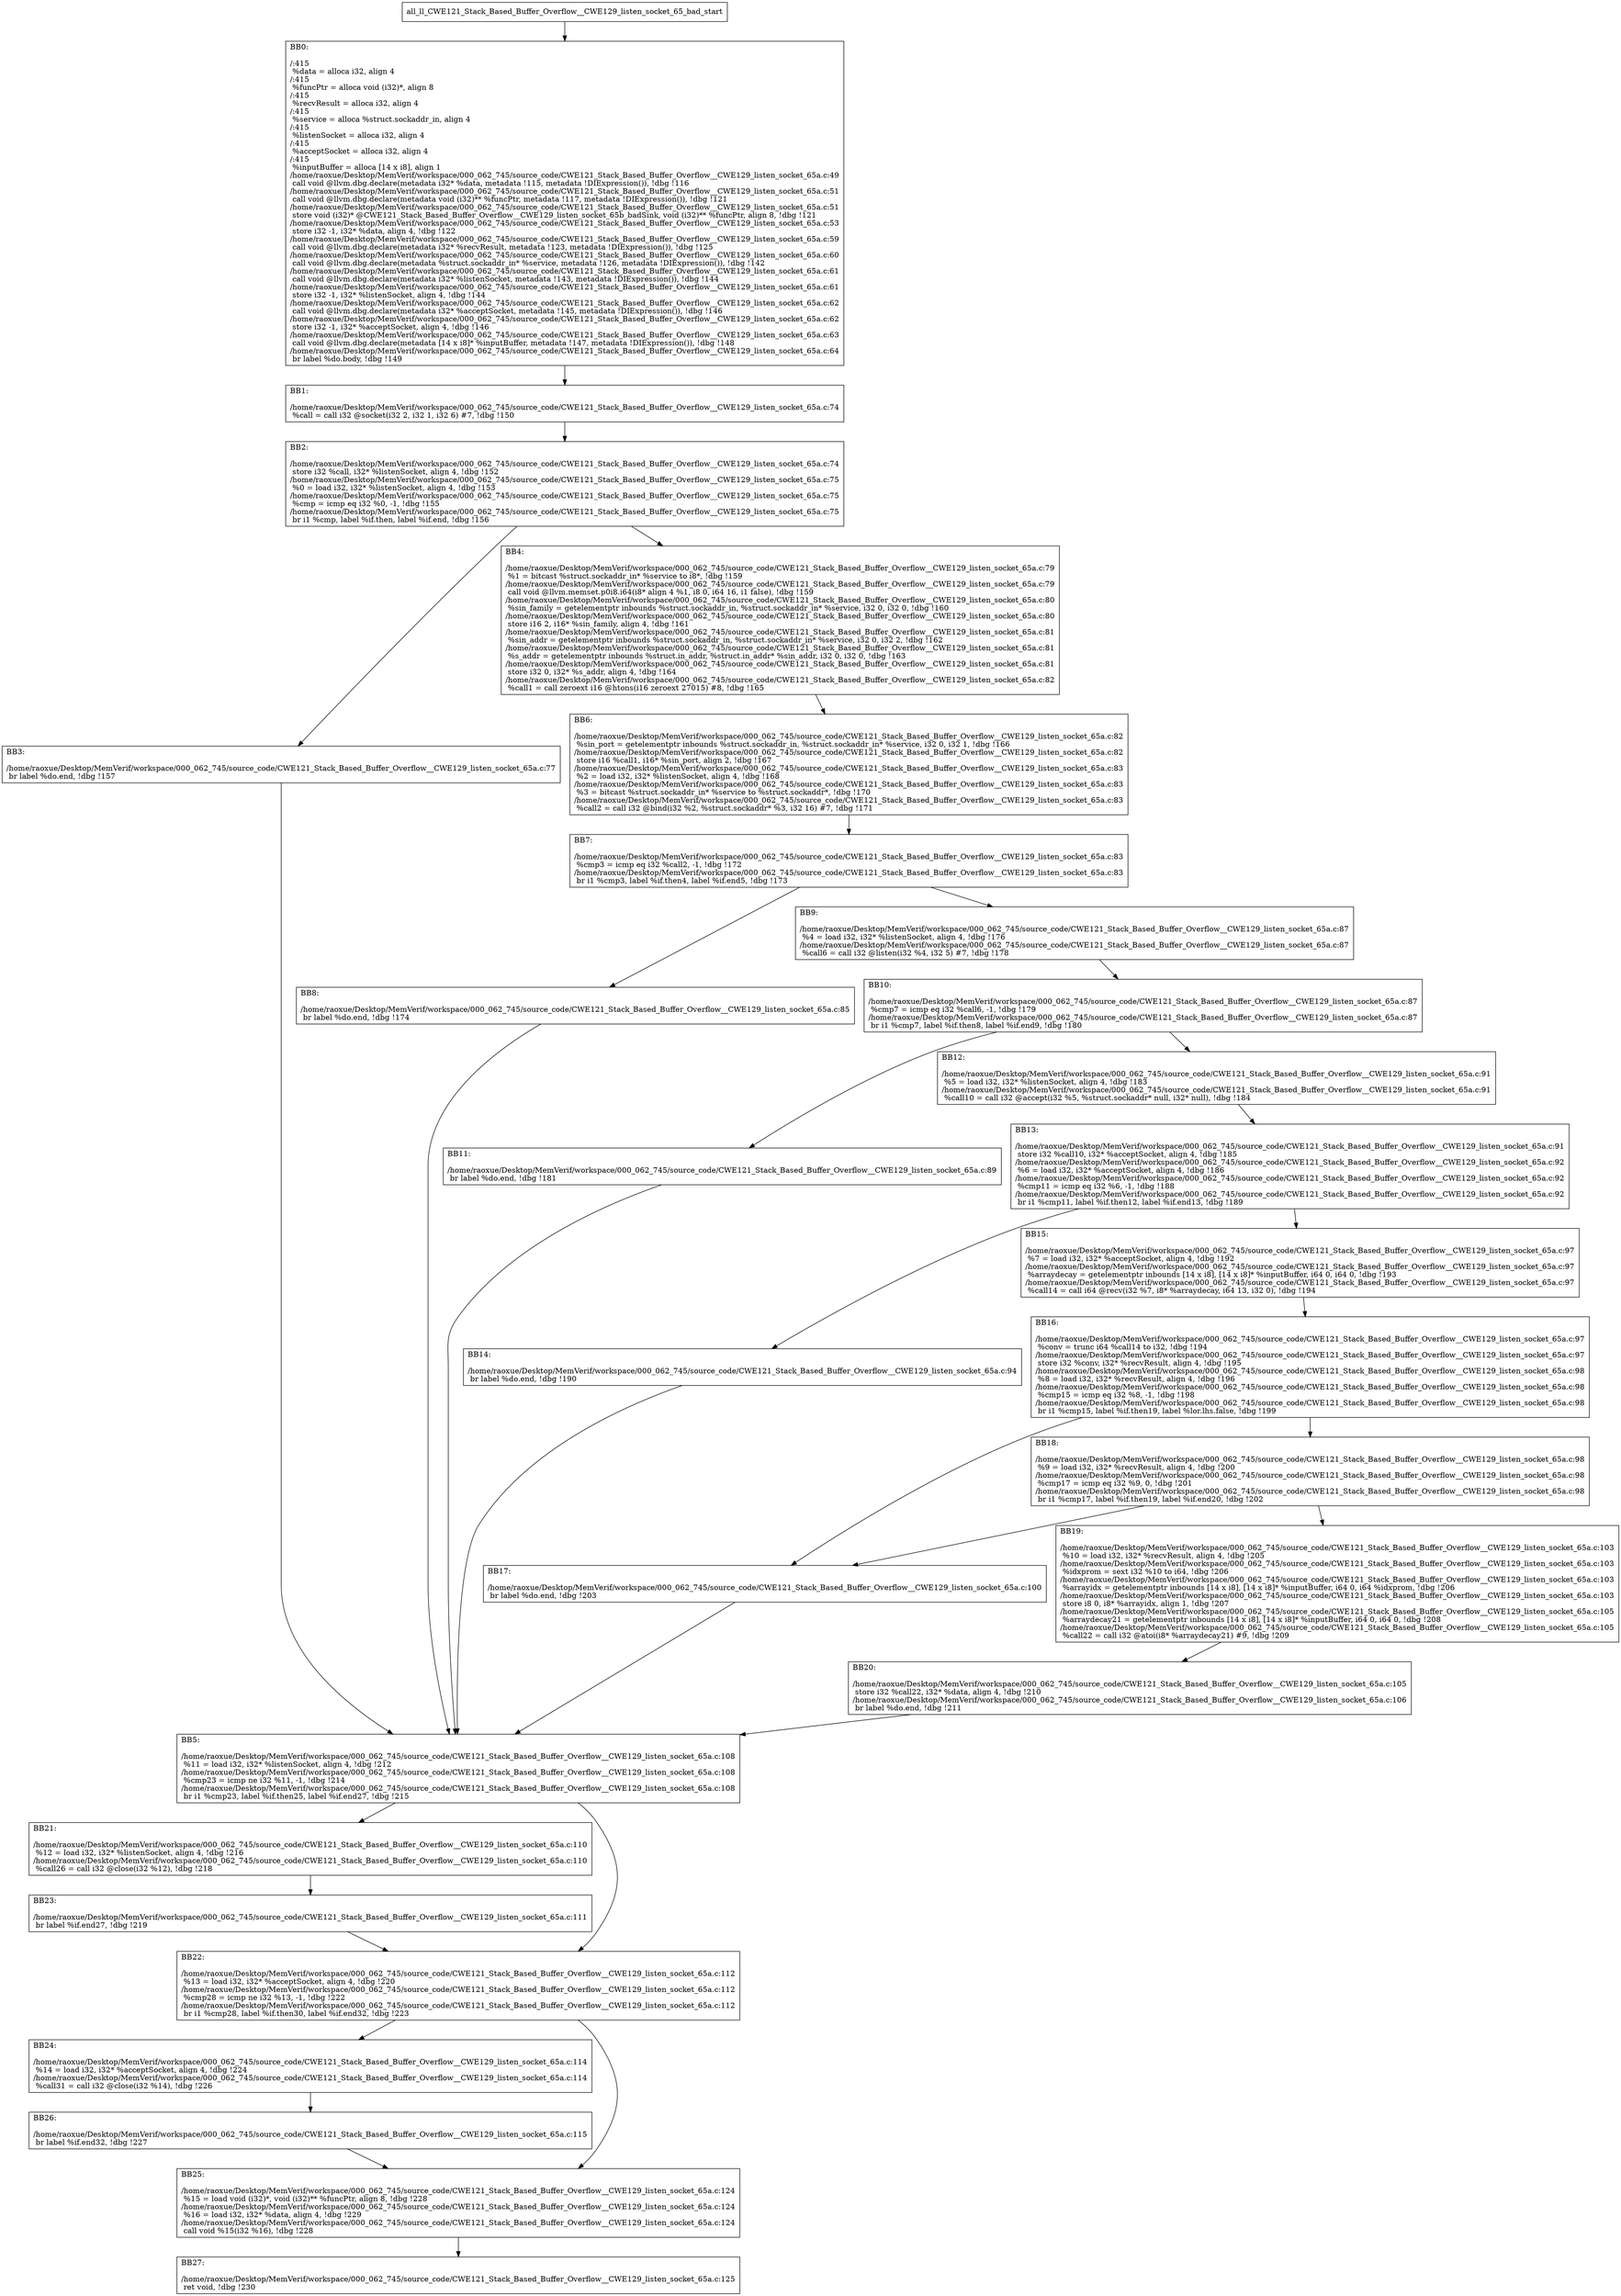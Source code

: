 digraph "CFG for'all_ll_CWE121_Stack_Based_Buffer_Overflow__CWE129_listen_socket_65_bad' function" {
	BBall_ll_CWE121_Stack_Based_Buffer_Overflow__CWE129_listen_socket_65_bad_start[shape=record,label="{all_ll_CWE121_Stack_Based_Buffer_Overflow__CWE129_listen_socket_65_bad_start}"];
	BBall_ll_CWE121_Stack_Based_Buffer_Overflow__CWE129_listen_socket_65_bad_start-> all_ll_CWE121_Stack_Based_Buffer_Overflow__CWE129_listen_socket_65_badBB0;
	all_ll_CWE121_Stack_Based_Buffer_Overflow__CWE129_listen_socket_65_badBB0 [shape=record, label="{BB0:\l\l/:415\l
  %data = alloca i32, align 4\l
/:415\l
  %funcPtr = alloca void (i32)*, align 8\l
/:415\l
  %recvResult = alloca i32, align 4\l
/:415\l
  %service = alloca %struct.sockaddr_in, align 4\l
/:415\l
  %listenSocket = alloca i32, align 4\l
/:415\l
  %acceptSocket = alloca i32, align 4\l
/:415\l
  %inputBuffer = alloca [14 x i8], align 1\l
/home/raoxue/Desktop/MemVerif/workspace/000_062_745/source_code/CWE121_Stack_Based_Buffer_Overflow__CWE129_listen_socket_65a.c:49\l
  call void @llvm.dbg.declare(metadata i32* %data, metadata !115, metadata !DIExpression()), !dbg !116\l
/home/raoxue/Desktop/MemVerif/workspace/000_062_745/source_code/CWE121_Stack_Based_Buffer_Overflow__CWE129_listen_socket_65a.c:51\l
  call void @llvm.dbg.declare(metadata void (i32)** %funcPtr, metadata !117, metadata !DIExpression()), !dbg !121\l
/home/raoxue/Desktop/MemVerif/workspace/000_062_745/source_code/CWE121_Stack_Based_Buffer_Overflow__CWE129_listen_socket_65a.c:51\l
  store void (i32)* @CWE121_Stack_Based_Buffer_Overflow__CWE129_listen_socket_65b_badSink, void (i32)** %funcPtr, align 8, !dbg !121\l
/home/raoxue/Desktop/MemVerif/workspace/000_062_745/source_code/CWE121_Stack_Based_Buffer_Overflow__CWE129_listen_socket_65a.c:53\l
  store i32 -1, i32* %data, align 4, !dbg !122\l
/home/raoxue/Desktop/MemVerif/workspace/000_062_745/source_code/CWE121_Stack_Based_Buffer_Overflow__CWE129_listen_socket_65a.c:59\l
  call void @llvm.dbg.declare(metadata i32* %recvResult, metadata !123, metadata !DIExpression()), !dbg !125\l
/home/raoxue/Desktop/MemVerif/workspace/000_062_745/source_code/CWE121_Stack_Based_Buffer_Overflow__CWE129_listen_socket_65a.c:60\l
  call void @llvm.dbg.declare(metadata %struct.sockaddr_in* %service, metadata !126, metadata !DIExpression()), !dbg !142\l
/home/raoxue/Desktop/MemVerif/workspace/000_062_745/source_code/CWE121_Stack_Based_Buffer_Overflow__CWE129_listen_socket_65a.c:61\l
  call void @llvm.dbg.declare(metadata i32* %listenSocket, metadata !143, metadata !DIExpression()), !dbg !144\l
/home/raoxue/Desktop/MemVerif/workspace/000_062_745/source_code/CWE121_Stack_Based_Buffer_Overflow__CWE129_listen_socket_65a.c:61\l
  store i32 -1, i32* %listenSocket, align 4, !dbg !144\l
/home/raoxue/Desktop/MemVerif/workspace/000_062_745/source_code/CWE121_Stack_Based_Buffer_Overflow__CWE129_listen_socket_65a.c:62\l
  call void @llvm.dbg.declare(metadata i32* %acceptSocket, metadata !145, metadata !DIExpression()), !dbg !146\l
/home/raoxue/Desktop/MemVerif/workspace/000_062_745/source_code/CWE121_Stack_Based_Buffer_Overflow__CWE129_listen_socket_65a.c:62\l
  store i32 -1, i32* %acceptSocket, align 4, !dbg !146\l
/home/raoxue/Desktop/MemVerif/workspace/000_062_745/source_code/CWE121_Stack_Based_Buffer_Overflow__CWE129_listen_socket_65a.c:63\l
  call void @llvm.dbg.declare(metadata [14 x i8]* %inputBuffer, metadata !147, metadata !DIExpression()), !dbg !148\l
/home/raoxue/Desktop/MemVerif/workspace/000_062_745/source_code/CWE121_Stack_Based_Buffer_Overflow__CWE129_listen_socket_65a.c:64\l
  br label %do.body, !dbg !149\l
}"];
	all_ll_CWE121_Stack_Based_Buffer_Overflow__CWE129_listen_socket_65_badBB0-> all_ll_CWE121_Stack_Based_Buffer_Overflow__CWE129_listen_socket_65_badBB1;
	all_ll_CWE121_Stack_Based_Buffer_Overflow__CWE129_listen_socket_65_badBB1 [shape=record, label="{BB1:\l\l/home/raoxue/Desktop/MemVerif/workspace/000_062_745/source_code/CWE121_Stack_Based_Buffer_Overflow__CWE129_listen_socket_65a.c:74\l
  %call = call i32 @socket(i32 2, i32 1, i32 6) #7, !dbg !150\l
}"];
	all_ll_CWE121_Stack_Based_Buffer_Overflow__CWE129_listen_socket_65_badBB1-> all_ll_CWE121_Stack_Based_Buffer_Overflow__CWE129_listen_socket_65_badBB2;
	all_ll_CWE121_Stack_Based_Buffer_Overflow__CWE129_listen_socket_65_badBB2 [shape=record, label="{BB2:\l\l/home/raoxue/Desktop/MemVerif/workspace/000_062_745/source_code/CWE121_Stack_Based_Buffer_Overflow__CWE129_listen_socket_65a.c:74\l
  store i32 %call, i32* %listenSocket, align 4, !dbg !152\l
/home/raoxue/Desktop/MemVerif/workspace/000_062_745/source_code/CWE121_Stack_Based_Buffer_Overflow__CWE129_listen_socket_65a.c:75\l
  %0 = load i32, i32* %listenSocket, align 4, !dbg !153\l
/home/raoxue/Desktop/MemVerif/workspace/000_062_745/source_code/CWE121_Stack_Based_Buffer_Overflow__CWE129_listen_socket_65a.c:75\l
  %cmp = icmp eq i32 %0, -1, !dbg !155\l
/home/raoxue/Desktop/MemVerif/workspace/000_062_745/source_code/CWE121_Stack_Based_Buffer_Overflow__CWE129_listen_socket_65a.c:75\l
  br i1 %cmp, label %if.then, label %if.end, !dbg !156\l
}"];
	all_ll_CWE121_Stack_Based_Buffer_Overflow__CWE129_listen_socket_65_badBB2-> all_ll_CWE121_Stack_Based_Buffer_Overflow__CWE129_listen_socket_65_badBB3;
	all_ll_CWE121_Stack_Based_Buffer_Overflow__CWE129_listen_socket_65_badBB2-> all_ll_CWE121_Stack_Based_Buffer_Overflow__CWE129_listen_socket_65_badBB4;
	all_ll_CWE121_Stack_Based_Buffer_Overflow__CWE129_listen_socket_65_badBB3 [shape=record, label="{BB3:\l\l/home/raoxue/Desktop/MemVerif/workspace/000_062_745/source_code/CWE121_Stack_Based_Buffer_Overflow__CWE129_listen_socket_65a.c:77\l
  br label %do.end, !dbg !157\l
}"];
	all_ll_CWE121_Stack_Based_Buffer_Overflow__CWE129_listen_socket_65_badBB3-> all_ll_CWE121_Stack_Based_Buffer_Overflow__CWE129_listen_socket_65_badBB5;
	all_ll_CWE121_Stack_Based_Buffer_Overflow__CWE129_listen_socket_65_badBB4 [shape=record, label="{BB4:\l\l/home/raoxue/Desktop/MemVerif/workspace/000_062_745/source_code/CWE121_Stack_Based_Buffer_Overflow__CWE129_listen_socket_65a.c:79\l
  %1 = bitcast %struct.sockaddr_in* %service to i8*, !dbg !159\l
/home/raoxue/Desktop/MemVerif/workspace/000_062_745/source_code/CWE121_Stack_Based_Buffer_Overflow__CWE129_listen_socket_65a.c:79\l
  call void @llvm.memset.p0i8.i64(i8* align 4 %1, i8 0, i64 16, i1 false), !dbg !159\l
/home/raoxue/Desktop/MemVerif/workspace/000_062_745/source_code/CWE121_Stack_Based_Buffer_Overflow__CWE129_listen_socket_65a.c:80\l
  %sin_family = getelementptr inbounds %struct.sockaddr_in, %struct.sockaddr_in* %service, i32 0, i32 0, !dbg !160\l
/home/raoxue/Desktop/MemVerif/workspace/000_062_745/source_code/CWE121_Stack_Based_Buffer_Overflow__CWE129_listen_socket_65a.c:80\l
  store i16 2, i16* %sin_family, align 4, !dbg !161\l
/home/raoxue/Desktop/MemVerif/workspace/000_062_745/source_code/CWE121_Stack_Based_Buffer_Overflow__CWE129_listen_socket_65a.c:81\l
  %sin_addr = getelementptr inbounds %struct.sockaddr_in, %struct.sockaddr_in* %service, i32 0, i32 2, !dbg !162\l
/home/raoxue/Desktop/MemVerif/workspace/000_062_745/source_code/CWE121_Stack_Based_Buffer_Overflow__CWE129_listen_socket_65a.c:81\l
  %s_addr = getelementptr inbounds %struct.in_addr, %struct.in_addr* %sin_addr, i32 0, i32 0, !dbg !163\l
/home/raoxue/Desktop/MemVerif/workspace/000_062_745/source_code/CWE121_Stack_Based_Buffer_Overflow__CWE129_listen_socket_65a.c:81\l
  store i32 0, i32* %s_addr, align 4, !dbg !164\l
/home/raoxue/Desktop/MemVerif/workspace/000_062_745/source_code/CWE121_Stack_Based_Buffer_Overflow__CWE129_listen_socket_65a.c:82\l
  %call1 = call zeroext i16 @htons(i16 zeroext 27015) #8, !dbg !165\l
}"];
	all_ll_CWE121_Stack_Based_Buffer_Overflow__CWE129_listen_socket_65_badBB4-> all_ll_CWE121_Stack_Based_Buffer_Overflow__CWE129_listen_socket_65_badBB6;
	all_ll_CWE121_Stack_Based_Buffer_Overflow__CWE129_listen_socket_65_badBB6 [shape=record, label="{BB6:\l\l/home/raoxue/Desktop/MemVerif/workspace/000_062_745/source_code/CWE121_Stack_Based_Buffer_Overflow__CWE129_listen_socket_65a.c:82\l
  %sin_port = getelementptr inbounds %struct.sockaddr_in, %struct.sockaddr_in* %service, i32 0, i32 1, !dbg !166\l
/home/raoxue/Desktop/MemVerif/workspace/000_062_745/source_code/CWE121_Stack_Based_Buffer_Overflow__CWE129_listen_socket_65a.c:82\l
  store i16 %call1, i16* %sin_port, align 2, !dbg !167\l
/home/raoxue/Desktop/MemVerif/workspace/000_062_745/source_code/CWE121_Stack_Based_Buffer_Overflow__CWE129_listen_socket_65a.c:83\l
  %2 = load i32, i32* %listenSocket, align 4, !dbg !168\l
/home/raoxue/Desktop/MemVerif/workspace/000_062_745/source_code/CWE121_Stack_Based_Buffer_Overflow__CWE129_listen_socket_65a.c:83\l
  %3 = bitcast %struct.sockaddr_in* %service to %struct.sockaddr*, !dbg !170\l
/home/raoxue/Desktop/MemVerif/workspace/000_062_745/source_code/CWE121_Stack_Based_Buffer_Overflow__CWE129_listen_socket_65a.c:83\l
  %call2 = call i32 @bind(i32 %2, %struct.sockaddr* %3, i32 16) #7, !dbg !171\l
}"];
	all_ll_CWE121_Stack_Based_Buffer_Overflow__CWE129_listen_socket_65_badBB6-> all_ll_CWE121_Stack_Based_Buffer_Overflow__CWE129_listen_socket_65_badBB7;
	all_ll_CWE121_Stack_Based_Buffer_Overflow__CWE129_listen_socket_65_badBB7 [shape=record, label="{BB7:\l\l/home/raoxue/Desktop/MemVerif/workspace/000_062_745/source_code/CWE121_Stack_Based_Buffer_Overflow__CWE129_listen_socket_65a.c:83\l
  %cmp3 = icmp eq i32 %call2, -1, !dbg !172\l
/home/raoxue/Desktop/MemVerif/workspace/000_062_745/source_code/CWE121_Stack_Based_Buffer_Overflow__CWE129_listen_socket_65a.c:83\l
  br i1 %cmp3, label %if.then4, label %if.end5, !dbg !173\l
}"];
	all_ll_CWE121_Stack_Based_Buffer_Overflow__CWE129_listen_socket_65_badBB7-> all_ll_CWE121_Stack_Based_Buffer_Overflow__CWE129_listen_socket_65_badBB8;
	all_ll_CWE121_Stack_Based_Buffer_Overflow__CWE129_listen_socket_65_badBB7-> all_ll_CWE121_Stack_Based_Buffer_Overflow__CWE129_listen_socket_65_badBB9;
	all_ll_CWE121_Stack_Based_Buffer_Overflow__CWE129_listen_socket_65_badBB8 [shape=record, label="{BB8:\l\l/home/raoxue/Desktop/MemVerif/workspace/000_062_745/source_code/CWE121_Stack_Based_Buffer_Overflow__CWE129_listen_socket_65a.c:85\l
  br label %do.end, !dbg !174\l
}"];
	all_ll_CWE121_Stack_Based_Buffer_Overflow__CWE129_listen_socket_65_badBB8-> all_ll_CWE121_Stack_Based_Buffer_Overflow__CWE129_listen_socket_65_badBB5;
	all_ll_CWE121_Stack_Based_Buffer_Overflow__CWE129_listen_socket_65_badBB9 [shape=record, label="{BB9:\l\l/home/raoxue/Desktop/MemVerif/workspace/000_062_745/source_code/CWE121_Stack_Based_Buffer_Overflow__CWE129_listen_socket_65a.c:87\l
  %4 = load i32, i32* %listenSocket, align 4, !dbg !176\l
/home/raoxue/Desktop/MemVerif/workspace/000_062_745/source_code/CWE121_Stack_Based_Buffer_Overflow__CWE129_listen_socket_65a.c:87\l
  %call6 = call i32 @listen(i32 %4, i32 5) #7, !dbg !178\l
}"];
	all_ll_CWE121_Stack_Based_Buffer_Overflow__CWE129_listen_socket_65_badBB9-> all_ll_CWE121_Stack_Based_Buffer_Overflow__CWE129_listen_socket_65_badBB10;
	all_ll_CWE121_Stack_Based_Buffer_Overflow__CWE129_listen_socket_65_badBB10 [shape=record, label="{BB10:\l\l/home/raoxue/Desktop/MemVerif/workspace/000_062_745/source_code/CWE121_Stack_Based_Buffer_Overflow__CWE129_listen_socket_65a.c:87\l
  %cmp7 = icmp eq i32 %call6, -1, !dbg !179\l
/home/raoxue/Desktop/MemVerif/workspace/000_062_745/source_code/CWE121_Stack_Based_Buffer_Overflow__CWE129_listen_socket_65a.c:87\l
  br i1 %cmp7, label %if.then8, label %if.end9, !dbg !180\l
}"];
	all_ll_CWE121_Stack_Based_Buffer_Overflow__CWE129_listen_socket_65_badBB10-> all_ll_CWE121_Stack_Based_Buffer_Overflow__CWE129_listen_socket_65_badBB11;
	all_ll_CWE121_Stack_Based_Buffer_Overflow__CWE129_listen_socket_65_badBB10-> all_ll_CWE121_Stack_Based_Buffer_Overflow__CWE129_listen_socket_65_badBB12;
	all_ll_CWE121_Stack_Based_Buffer_Overflow__CWE129_listen_socket_65_badBB11 [shape=record, label="{BB11:\l\l/home/raoxue/Desktop/MemVerif/workspace/000_062_745/source_code/CWE121_Stack_Based_Buffer_Overflow__CWE129_listen_socket_65a.c:89\l
  br label %do.end, !dbg !181\l
}"];
	all_ll_CWE121_Stack_Based_Buffer_Overflow__CWE129_listen_socket_65_badBB11-> all_ll_CWE121_Stack_Based_Buffer_Overflow__CWE129_listen_socket_65_badBB5;
	all_ll_CWE121_Stack_Based_Buffer_Overflow__CWE129_listen_socket_65_badBB12 [shape=record, label="{BB12:\l\l/home/raoxue/Desktop/MemVerif/workspace/000_062_745/source_code/CWE121_Stack_Based_Buffer_Overflow__CWE129_listen_socket_65a.c:91\l
  %5 = load i32, i32* %listenSocket, align 4, !dbg !183\l
/home/raoxue/Desktop/MemVerif/workspace/000_062_745/source_code/CWE121_Stack_Based_Buffer_Overflow__CWE129_listen_socket_65a.c:91\l
  %call10 = call i32 @accept(i32 %5, %struct.sockaddr* null, i32* null), !dbg !184\l
}"];
	all_ll_CWE121_Stack_Based_Buffer_Overflow__CWE129_listen_socket_65_badBB12-> all_ll_CWE121_Stack_Based_Buffer_Overflow__CWE129_listen_socket_65_badBB13;
	all_ll_CWE121_Stack_Based_Buffer_Overflow__CWE129_listen_socket_65_badBB13 [shape=record, label="{BB13:\l\l/home/raoxue/Desktop/MemVerif/workspace/000_062_745/source_code/CWE121_Stack_Based_Buffer_Overflow__CWE129_listen_socket_65a.c:91\l
  store i32 %call10, i32* %acceptSocket, align 4, !dbg !185\l
/home/raoxue/Desktop/MemVerif/workspace/000_062_745/source_code/CWE121_Stack_Based_Buffer_Overflow__CWE129_listen_socket_65a.c:92\l
  %6 = load i32, i32* %acceptSocket, align 4, !dbg !186\l
/home/raoxue/Desktop/MemVerif/workspace/000_062_745/source_code/CWE121_Stack_Based_Buffer_Overflow__CWE129_listen_socket_65a.c:92\l
  %cmp11 = icmp eq i32 %6, -1, !dbg !188\l
/home/raoxue/Desktop/MemVerif/workspace/000_062_745/source_code/CWE121_Stack_Based_Buffer_Overflow__CWE129_listen_socket_65a.c:92\l
  br i1 %cmp11, label %if.then12, label %if.end13, !dbg !189\l
}"];
	all_ll_CWE121_Stack_Based_Buffer_Overflow__CWE129_listen_socket_65_badBB13-> all_ll_CWE121_Stack_Based_Buffer_Overflow__CWE129_listen_socket_65_badBB14;
	all_ll_CWE121_Stack_Based_Buffer_Overflow__CWE129_listen_socket_65_badBB13-> all_ll_CWE121_Stack_Based_Buffer_Overflow__CWE129_listen_socket_65_badBB15;
	all_ll_CWE121_Stack_Based_Buffer_Overflow__CWE129_listen_socket_65_badBB14 [shape=record, label="{BB14:\l\l/home/raoxue/Desktop/MemVerif/workspace/000_062_745/source_code/CWE121_Stack_Based_Buffer_Overflow__CWE129_listen_socket_65a.c:94\l
  br label %do.end, !dbg !190\l
}"];
	all_ll_CWE121_Stack_Based_Buffer_Overflow__CWE129_listen_socket_65_badBB14-> all_ll_CWE121_Stack_Based_Buffer_Overflow__CWE129_listen_socket_65_badBB5;
	all_ll_CWE121_Stack_Based_Buffer_Overflow__CWE129_listen_socket_65_badBB15 [shape=record, label="{BB15:\l\l/home/raoxue/Desktop/MemVerif/workspace/000_062_745/source_code/CWE121_Stack_Based_Buffer_Overflow__CWE129_listen_socket_65a.c:97\l
  %7 = load i32, i32* %acceptSocket, align 4, !dbg !192\l
/home/raoxue/Desktop/MemVerif/workspace/000_062_745/source_code/CWE121_Stack_Based_Buffer_Overflow__CWE129_listen_socket_65a.c:97\l
  %arraydecay = getelementptr inbounds [14 x i8], [14 x i8]* %inputBuffer, i64 0, i64 0, !dbg !193\l
/home/raoxue/Desktop/MemVerif/workspace/000_062_745/source_code/CWE121_Stack_Based_Buffer_Overflow__CWE129_listen_socket_65a.c:97\l
  %call14 = call i64 @recv(i32 %7, i8* %arraydecay, i64 13, i32 0), !dbg !194\l
}"];
	all_ll_CWE121_Stack_Based_Buffer_Overflow__CWE129_listen_socket_65_badBB15-> all_ll_CWE121_Stack_Based_Buffer_Overflow__CWE129_listen_socket_65_badBB16;
	all_ll_CWE121_Stack_Based_Buffer_Overflow__CWE129_listen_socket_65_badBB16 [shape=record, label="{BB16:\l\l/home/raoxue/Desktop/MemVerif/workspace/000_062_745/source_code/CWE121_Stack_Based_Buffer_Overflow__CWE129_listen_socket_65a.c:97\l
  %conv = trunc i64 %call14 to i32, !dbg !194\l
/home/raoxue/Desktop/MemVerif/workspace/000_062_745/source_code/CWE121_Stack_Based_Buffer_Overflow__CWE129_listen_socket_65a.c:97\l
  store i32 %conv, i32* %recvResult, align 4, !dbg !195\l
/home/raoxue/Desktop/MemVerif/workspace/000_062_745/source_code/CWE121_Stack_Based_Buffer_Overflow__CWE129_listen_socket_65a.c:98\l
  %8 = load i32, i32* %recvResult, align 4, !dbg !196\l
/home/raoxue/Desktop/MemVerif/workspace/000_062_745/source_code/CWE121_Stack_Based_Buffer_Overflow__CWE129_listen_socket_65a.c:98\l
  %cmp15 = icmp eq i32 %8, -1, !dbg !198\l
/home/raoxue/Desktop/MemVerif/workspace/000_062_745/source_code/CWE121_Stack_Based_Buffer_Overflow__CWE129_listen_socket_65a.c:98\l
  br i1 %cmp15, label %if.then19, label %lor.lhs.false, !dbg !199\l
}"];
	all_ll_CWE121_Stack_Based_Buffer_Overflow__CWE129_listen_socket_65_badBB16-> all_ll_CWE121_Stack_Based_Buffer_Overflow__CWE129_listen_socket_65_badBB17;
	all_ll_CWE121_Stack_Based_Buffer_Overflow__CWE129_listen_socket_65_badBB16-> all_ll_CWE121_Stack_Based_Buffer_Overflow__CWE129_listen_socket_65_badBB18;
	all_ll_CWE121_Stack_Based_Buffer_Overflow__CWE129_listen_socket_65_badBB18 [shape=record, label="{BB18:\l\l/home/raoxue/Desktop/MemVerif/workspace/000_062_745/source_code/CWE121_Stack_Based_Buffer_Overflow__CWE129_listen_socket_65a.c:98\l
  %9 = load i32, i32* %recvResult, align 4, !dbg !200\l
/home/raoxue/Desktop/MemVerif/workspace/000_062_745/source_code/CWE121_Stack_Based_Buffer_Overflow__CWE129_listen_socket_65a.c:98\l
  %cmp17 = icmp eq i32 %9, 0, !dbg !201\l
/home/raoxue/Desktop/MemVerif/workspace/000_062_745/source_code/CWE121_Stack_Based_Buffer_Overflow__CWE129_listen_socket_65a.c:98\l
  br i1 %cmp17, label %if.then19, label %if.end20, !dbg !202\l
}"];
	all_ll_CWE121_Stack_Based_Buffer_Overflow__CWE129_listen_socket_65_badBB18-> all_ll_CWE121_Stack_Based_Buffer_Overflow__CWE129_listen_socket_65_badBB17;
	all_ll_CWE121_Stack_Based_Buffer_Overflow__CWE129_listen_socket_65_badBB18-> all_ll_CWE121_Stack_Based_Buffer_Overflow__CWE129_listen_socket_65_badBB19;
	all_ll_CWE121_Stack_Based_Buffer_Overflow__CWE129_listen_socket_65_badBB17 [shape=record, label="{BB17:\l\l/home/raoxue/Desktop/MemVerif/workspace/000_062_745/source_code/CWE121_Stack_Based_Buffer_Overflow__CWE129_listen_socket_65a.c:100\l
  br label %do.end, !dbg !203\l
}"];
	all_ll_CWE121_Stack_Based_Buffer_Overflow__CWE129_listen_socket_65_badBB17-> all_ll_CWE121_Stack_Based_Buffer_Overflow__CWE129_listen_socket_65_badBB5;
	all_ll_CWE121_Stack_Based_Buffer_Overflow__CWE129_listen_socket_65_badBB19 [shape=record, label="{BB19:\l\l/home/raoxue/Desktop/MemVerif/workspace/000_062_745/source_code/CWE121_Stack_Based_Buffer_Overflow__CWE129_listen_socket_65a.c:103\l
  %10 = load i32, i32* %recvResult, align 4, !dbg !205\l
/home/raoxue/Desktop/MemVerif/workspace/000_062_745/source_code/CWE121_Stack_Based_Buffer_Overflow__CWE129_listen_socket_65a.c:103\l
  %idxprom = sext i32 %10 to i64, !dbg !206\l
/home/raoxue/Desktop/MemVerif/workspace/000_062_745/source_code/CWE121_Stack_Based_Buffer_Overflow__CWE129_listen_socket_65a.c:103\l
  %arrayidx = getelementptr inbounds [14 x i8], [14 x i8]* %inputBuffer, i64 0, i64 %idxprom, !dbg !206\l
/home/raoxue/Desktop/MemVerif/workspace/000_062_745/source_code/CWE121_Stack_Based_Buffer_Overflow__CWE129_listen_socket_65a.c:103\l
  store i8 0, i8* %arrayidx, align 1, !dbg !207\l
/home/raoxue/Desktop/MemVerif/workspace/000_062_745/source_code/CWE121_Stack_Based_Buffer_Overflow__CWE129_listen_socket_65a.c:105\l
  %arraydecay21 = getelementptr inbounds [14 x i8], [14 x i8]* %inputBuffer, i64 0, i64 0, !dbg !208\l
/home/raoxue/Desktop/MemVerif/workspace/000_062_745/source_code/CWE121_Stack_Based_Buffer_Overflow__CWE129_listen_socket_65a.c:105\l
  %call22 = call i32 @atoi(i8* %arraydecay21) #9, !dbg !209\l
}"];
	all_ll_CWE121_Stack_Based_Buffer_Overflow__CWE129_listen_socket_65_badBB19-> all_ll_CWE121_Stack_Based_Buffer_Overflow__CWE129_listen_socket_65_badBB20;
	all_ll_CWE121_Stack_Based_Buffer_Overflow__CWE129_listen_socket_65_badBB20 [shape=record, label="{BB20:\l\l/home/raoxue/Desktop/MemVerif/workspace/000_062_745/source_code/CWE121_Stack_Based_Buffer_Overflow__CWE129_listen_socket_65a.c:105\l
  store i32 %call22, i32* %data, align 4, !dbg !210\l
/home/raoxue/Desktop/MemVerif/workspace/000_062_745/source_code/CWE121_Stack_Based_Buffer_Overflow__CWE129_listen_socket_65a.c:106\l
  br label %do.end, !dbg !211\l
}"];
	all_ll_CWE121_Stack_Based_Buffer_Overflow__CWE129_listen_socket_65_badBB20-> all_ll_CWE121_Stack_Based_Buffer_Overflow__CWE129_listen_socket_65_badBB5;
	all_ll_CWE121_Stack_Based_Buffer_Overflow__CWE129_listen_socket_65_badBB5 [shape=record, label="{BB5:\l\l/home/raoxue/Desktop/MemVerif/workspace/000_062_745/source_code/CWE121_Stack_Based_Buffer_Overflow__CWE129_listen_socket_65a.c:108\l
  %11 = load i32, i32* %listenSocket, align 4, !dbg !212\l
/home/raoxue/Desktop/MemVerif/workspace/000_062_745/source_code/CWE121_Stack_Based_Buffer_Overflow__CWE129_listen_socket_65a.c:108\l
  %cmp23 = icmp ne i32 %11, -1, !dbg !214\l
/home/raoxue/Desktop/MemVerif/workspace/000_062_745/source_code/CWE121_Stack_Based_Buffer_Overflow__CWE129_listen_socket_65a.c:108\l
  br i1 %cmp23, label %if.then25, label %if.end27, !dbg !215\l
}"];
	all_ll_CWE121_Stack_Based_Buffer_Overflow__CWE129_listen_socket_65_badBB5-> all_ll_CWE121_Stack_Based_Buffer_Overflow__CWE129_listen_socket_65_badBB21;
	all_ll_CWE121_Stack_Based_Buffer_Overflow__CWE129_listen_socket_65_badBB5-> all_ll_CWE121_Stack_Based_Buffer_Overflow__CWE129_listen_socket_65_badBB22;
	all_ll_CWE121_Stack_Based_Buffer_Overflow__CWE129_listen_socket_65_badBB21 [shape=record, label="{BB21:\l\l/home/raoxue/Desktop/MemVerif/workspace/000_062_745/source_code/CWE121_Stack_Based_Buffer_Overflow__CWE129_listen_socket_65a.c:110\l
  %12 = load i32, i32* %listenSocket, align 4, !dbg !216\l
/home/raoxue/Desktop/MemVerif/workspace/000_062_745/source_code/CWE121_Stack_Based_Buffer_Overflow__CWE129_listen_socket_65a.c:110\l
  %call26 = call i32 @close(i32 %12), !dbg !218\l
}"];
	all_ll_CWE121_Stack_Based_Buffer_Overflow__CWE129_listen_socket_65_badBB21-> all_ll_CWE121_Stack_Based_Buffer_Overflow__CWE129_listen_socket_65_badBB23;
	all_ll_CWE121_Stack_Based_Buffer_Overflow__CWE129_listen_socket_65_badBB23 [shape=record, label="{BB23:\l\l/home/raoxue/Desktop/MemVerif/workspace/000_062_745/source_code/CWE121_Stack_Based_Buffer_Overflow__CWE129_listen_socket_65a.c:111\l
  br label %if.end27, !dbg !219\l
}"];
	all_ll_CWE121_Stack_Based_Buffer_Overflow__CWE129_listen_socket_65_badBB23-> all_ll_CWE121_Stack_Based_Buffer_Overflow__CWE129_listen_socket_65_badBB22;
	all_ll_CWE121_Stack_Based_Buffer_Overflow__CWE129_listen_socket_65_badBB22 [shape=record, label="{BB22:\l\l/home/raoxue/Desktop/MemVerif/workspace/000_062_745/source_code/CWE121_Stack_Based_Buffer_Overflow__CWE129_listen_socket_65a.c:112\l
  %13 = load i32, i32* %acceptSocket, align 4, !dbg !220\l
/home/raoxue/Desktop/MemVerif/workspace/000_062_745/source_code/CWE121_Stack_Based_Buffer_Overflow__CWE129_listen_socket_65a.c:112\l
  %cmp28 = icmp ne i32 %13, -1, !dbg !222\l
/home/raoxue/Desktop/MemVerif/workspace/000_062_745/source_code/CWE121_Stack_Based_Buffer_Overflow__CWE129_listen_socket_65a.c:112\l
  br i1 %cmp28, label %if.then30, label %if.end32, !dbg !223\l
}"];
	all_ll_CWE121_Stack_Based_Buffer_Overflow__CWE129_listen_socket_65_badBB22-> all_ll_CWE121_Stack_Based_Buffer_Overflow__CWE129_listen_socket_65_badBB24;
	all_ll_CWE121_Stack_Based_Buffer_Overflow__CWE129_listen_socket_65_badBB22-> all_ll_CWE121_Stack_Based_Buffer_Overflow__CWE129_listen_socket_65_badBB25;
	all_ll_CWE121_Stack_Based_Buffer_Overflow__CWE129_listen_socket_65_badBB24 [shape=record, label="{BB24:\l\l/home/raoxue/Desktop/MemVerif/workspace/000_062_745/source_code/CWE121_Stack_Based_Buffer_Overflow__CWE129_listen_socket_65a.c:114\l
  %14 = load i32, i32* %acceptSocket, align 4, !dbg !224\l
/home/raoxue/Desktop/MemVerif/workspace/000_062_745/source_code/CWE121_Stack_Based_Buffer_Overflow__CWE129_listen_socket_65a.c:114\l
  %call31 = call i32 @close(i32 %14), !dbg !226\l
}"];
	all_ll_CWE121_Stack_Based_Buffer_Overflow__CWE129_listen_socket_65_badBB24-> all_ll_CWE121_Stack_Based_Buffer_Overflow__CWE129_listen_socket_65_badBB26;
	all_ll_CWE121_Stack_Based_Buffer_Overflow__CWE129_listen_socket_65_badBB26 [shape=record, label="{BB26:\l\l/home/raoxue/Desktop/MemVerif/workspace/000_062_745/source_code/CWE121_Stack_Based_Buffer_Overflow__CWE129_listen_socket_65a.c:115\l
  br label %if.end32, !dbg !227\l
}"];
	all_ll_CWE121_Stack_Based_Buffer_Overflow__CWE129_listen_socket_65_badBB26-> all_ll_CWE121_Stack_Based_Buffer_Overflow__CWE129_listen_socket_65_badBB25;
	all_ll_CWE121_Stack_Based_Buffer_Overflow__CWE129_listen_socket_65_badBB25 [shape=record, label="{BB25:\l\l/home/raoxue/Desktop/MemVerif/workspace/000_062_745/source_code/CWE121_Stack_Based_Buffer_Overflow__CWE129_listen_socket_65a.c:124\l
  %15 = load void (i32)*, void (i32)** %funcPtr, align 8, !dbg !228\l
/home/raoxue/Desktop/MemVerif/workspace/000_062_745/source_code/CWE121_Stack_Based_Buffer_Overflow__CWE129_listen_socket_65a.c:124\l
  %16 = load i32, i32* %data, align 4, !dbg !229\l
/home/raoxue/Desktop/MemVerif/workspace/000_062_745/source_code/CWE121_Stack_Based_Buffer_Overflow__CWE129_listen_socket_65a.c:124\l
  call void %15(i32 %16), !dbg !228\l
}"];
	all_ll_CWE121_Stack_Based_Buffer_Overflow__CWE129_listen_socket_65_badBB25-> all_ll_CWE121_Stack_Based_Buffer_Overflow__CWE129_listen_socket_65_badBB27;
	all_ll_CWE121_Stack_Based_Buffer_Overflow__CWE129_listen_socket_65_badBB27 [shape=record, label="{BB27:\l\l/home/raoxue/Desktop/MemVerif/workspace/000_062_745/source_code/CWE121_Stack_Based_Buffer_Overflow__CWE129_listen_socket_65a.c:125\l
  ret void, !dbg !230\l
}"];
}
